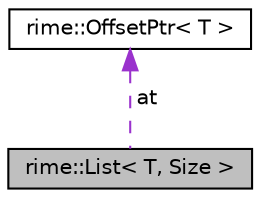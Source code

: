 digraph "rime::List&lt; T, Size &gt;"
{
  edge [fontname="Helvetica",fontsize="10",labelfontname="Helvetica",labelfontsize="10"];
  node [fontname="Helvetica",fontsize="10",shape=record];
  Node1 [label="rime::List\< T, Size \>",height=0.2,width=0.4,color="black", fillcolor="grey75", style="filled" fontcolor="black"];
  Node2 -> Node1 [dir="back",color="darkorchid3",fontsize="10",style="dashed",label=" at" ,fontname="Helvetica"];
  Node2 [label="rime::OffsetPtr\< T \>",height=0.2,width=0.4,color="black", fillcolor="white", style="filled",URL="$a00102.html"];
}
